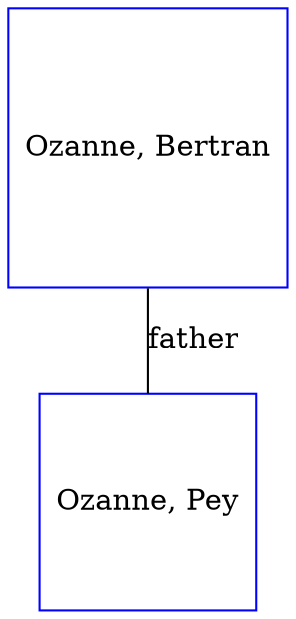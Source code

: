 digraph D {
    edge [dir=none];    node [shape=box];    "019346"   [label="Ozanne, Pey", shape=box, regular=1, color="blue"] ;
"017984"   [label="Ozanne, Bertran", shape=box, regular=1, color="blue"] ;
017984->019346 [label="father",arrowsize=0.0]; 
}